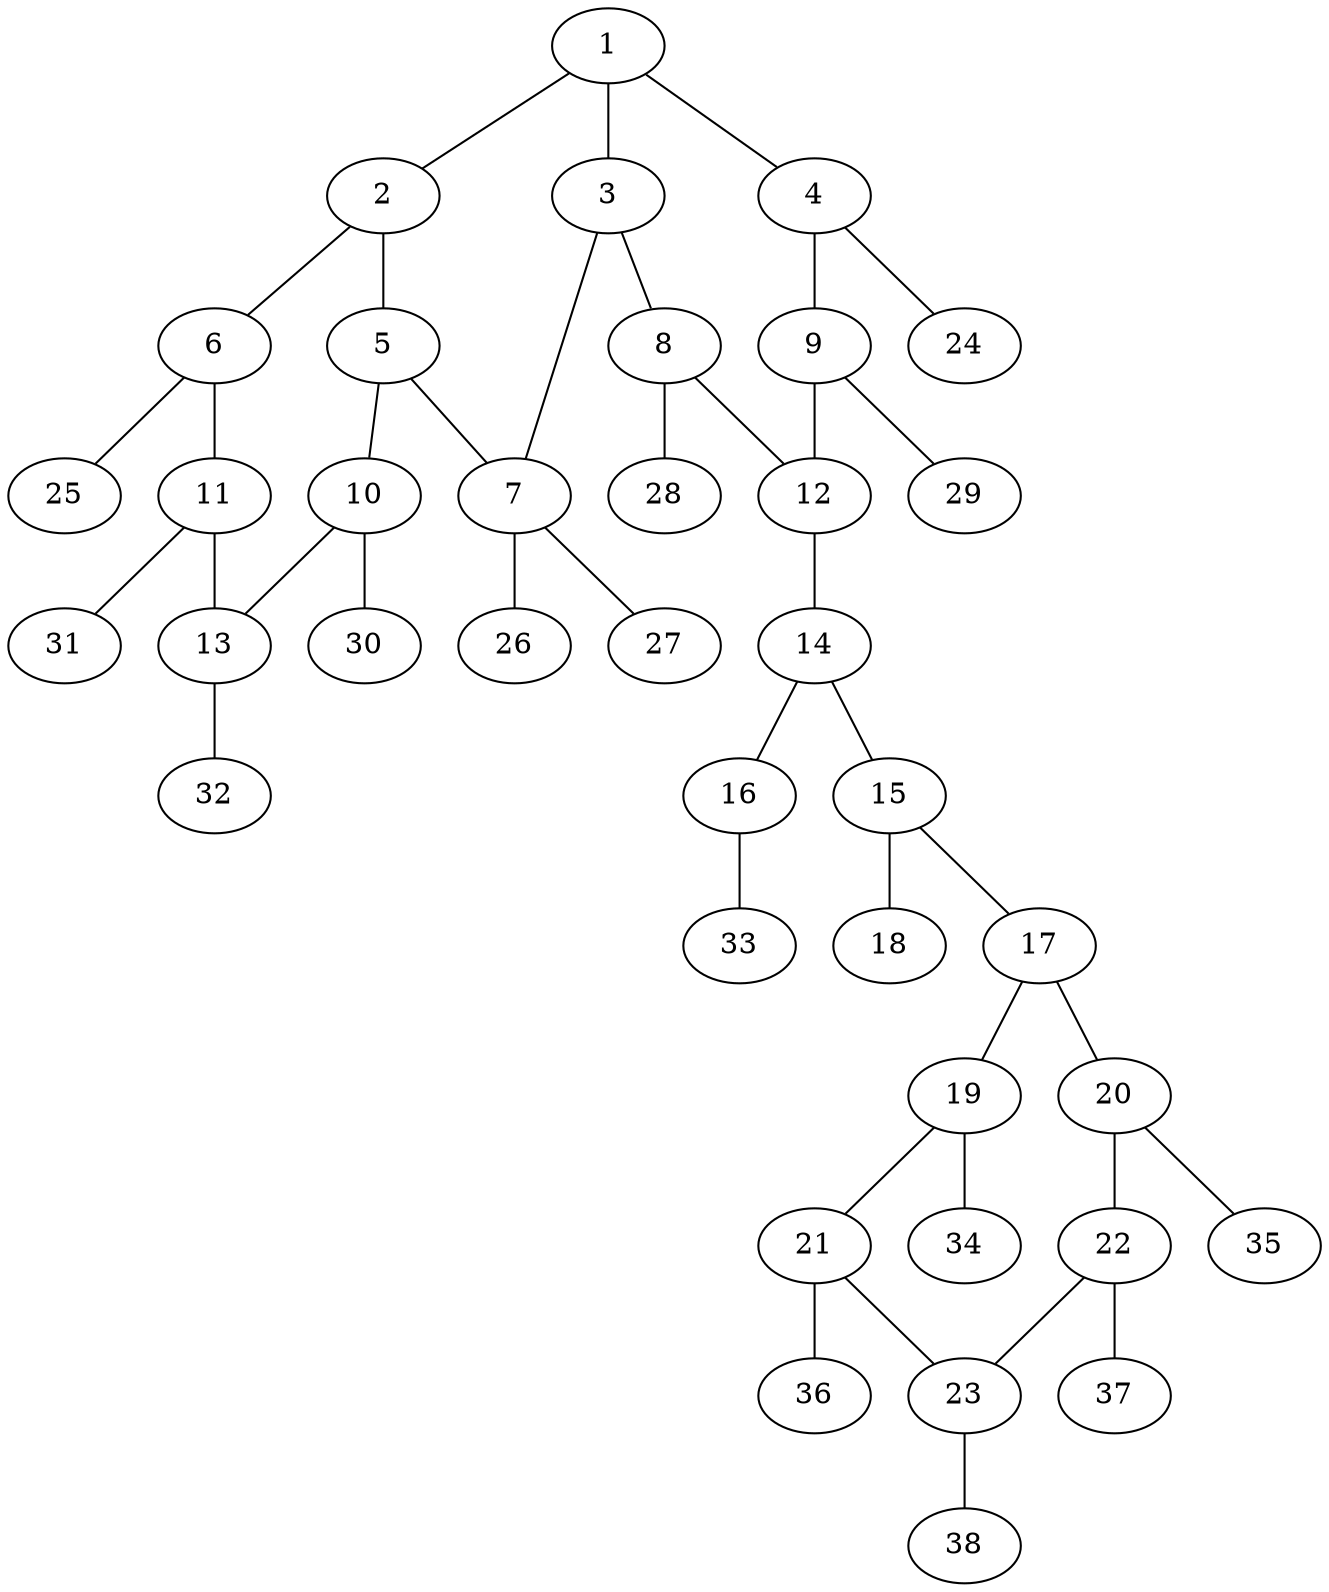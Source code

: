 graph molecule_3096 {
	1	 [chem=C];
	2	 [chem=C];
	1 -- 2	 [valence=1];
	3	 [chem=C];
	1 -- 3	 [valence=1];
	4	 [chem=C];
	1 -- 4	 [valence=2];
	5	 [chem=C];
	2 -- 5	 [valence=1];
	6	 [chem=C];
	2 -- 6	 [valence=2];
	7	 [chem=C];
	3 -- 7	 [valence=1];
	8	 [chem=C];
	3 -- 8	 [valence=2];
	9	 [chem=C];
	4 -- 9	 [valence=1];
	24	 [chem=H];
	4 -- 24	 [valence=1];
	5 -- 7	 [valence=1];
	10	 [chem=C];
	5 -- 10	 [valence=2];
	11	 [chem=C];
	6 -- 11	 [valence=1];
	25	 [chem=H];
	6 -- 25	 [valence=1];
	26	 [chem=H];
	7 -- 26	 [valence=1];
	27	 [chem=H];
	7 -- 27	 [valence=1];
	12	 [chem=C];
	8 -- 12	 [valence=1];
	28	 [chem=H];
	8 -- 28	 [valence=1];
	9 -- 12	 [valence=2];
	29	 [chem=H];
	9 -- 29	 [valence=1];
	13	 [chem=C];
	10 -- 13	 [valence=1];
	30	 [chem=H];
	10 -- 30	 [valence=1];
	11 -- 13	 [valence=2];
	31	 [chem=H];
	11 -- 31	 [valence=1];
	14	 [chem=N];
	12 -- 14	 [valence=1];
	32	 [chem=H];
	13 -- 32	 [valence=1];
	15	 [chem=C];
	14 -- 15	 [valence=1];
	16	 [chem=O];
	14 -- 16	 [valence=1];
	17	 [chem=C];
	15 -- 17	 [valence=1];
	18	 [chem=O];
	15 -- 18	 [valence=2];
	33	 [chem=H];
	16 -- 33	 [valence=1];
	19	 [chem=C];
	17 -- 19	 [valence=1];
	20	 [chem=C];
	17 -- 20	 [valence=2];
	21	 [chem=C];
	19 -- 21	 [valence=2];
	34	 [chem=H];
	19 -- 34	 [valence=1];
	22	 [chem=C];
	20 -- 22	 [valence=1];
	35	 [chem=H];
	20 -- 35	 [valence=1];
	23	 [chem=C];
	21 -- 23	 [valence=1];
	36	 [chem=H];
	21 -- 36	 [valence=1];
	22 -- 23	 [valence=2];
	37	 [chem=H];
	22 -- 37	 [valence=1];
	38	 [chem=H];
	23 -- 38	 [valence=1];
}

